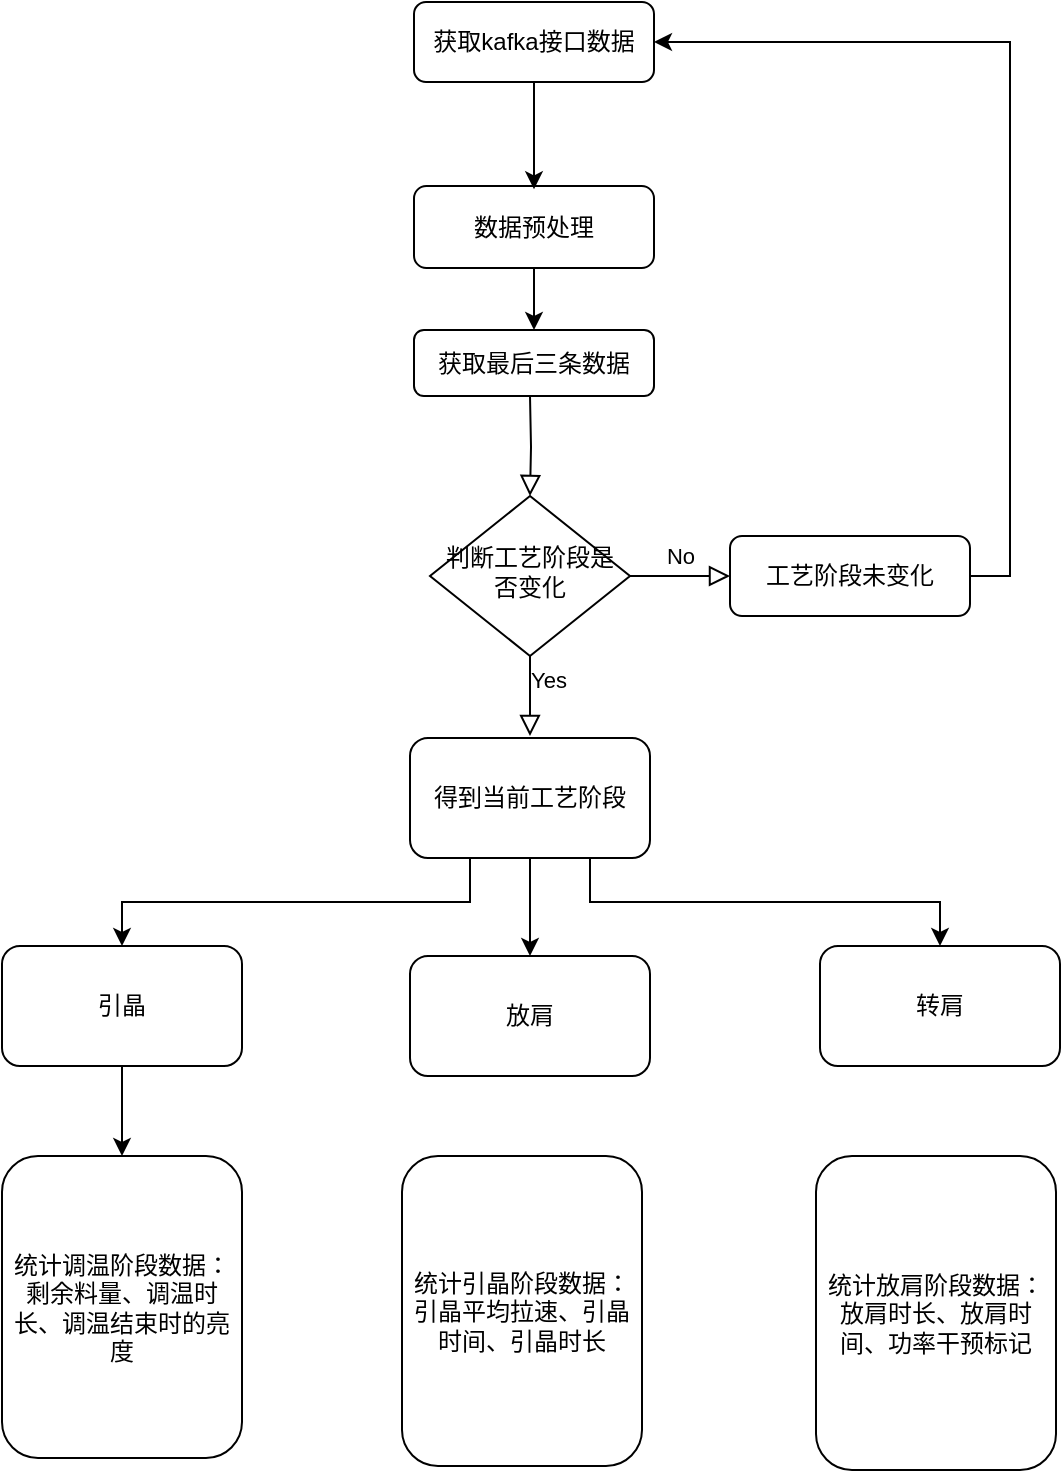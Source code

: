 <mxfile version="24.2.5" type="github">
  <diagram id="C5RBs43oDa-KdzZeNtuy" name="Page-1">
    <mxGraphModel dx="1194" dy="820" grid="0" gridSize="10" guides="1" tooltips="1" connect="1" arrows="1" fold="1" page="0" pageScale="1" pageWidth="827" pageHeight="1169" math="0" shadow="0">
      <root>
        <mxCell id="WIyWlLk6GJQsqaUBKTNV-0" />
        <mxCell id="WIyWlLk6GJQsqaUBKTNV-1" parent="WIyWlLk6GJQsqaUBKTNV-0" />
        <mxCell id="WIyWlLk6GJQsqaUBKTNV-2" value="" style="rounded=0;html=1;jettySize=auto;orthogonalLoop=1;fontSize=11;endArrow=block;endFill=0;endSize=8;strokeWidth=1;shadow=0;labelBackgroundColor=none;edgeStyle=orthogonalEdgeStyle;" parent="WIyWlLk6GJQsqaUBKTNV-1" target="WIyWlLk6GJQsqaUBKTNV-6" edge="1">
          <mxGeometry relative="1" as="geometry">
            <mxPoint x="220" y="120" as="sourcePoint" />
          </mxGeometry>
        </mxCell>
        <mxCell id="WIyWlLk6GJQsqaUBKTNV-4" value="Yes" style="rounded=0;html=1;jettySize=auto;orthogonalLoop=1;fontSize=11;endArrow=block;endFill=0;endSize=8;strokeWidth=1;shadow=0;labelBackgroundColor=none;edgeStyle=orthogonalEdgeStyle;" parent="WIyWlLk6GJQsqaUBKTNV-1" source="WIyWlLk6GJQsqaUBKTNV-6" edge="1">
          <mxGeometry x="-0.407" y="9" relative="1" as="geometry">
            <mxPoint as="offset" />
            <mxPoint x="220" y="290" as="targetPoint" />
          </mxGeometry>
        </mxCell>
        <mxCell id="WIyWlLk6GJQsqaUBKTNV-5" value="No" style="edgeStyle=orthogonalEdgeStyle;rounded=0;html=1;jettySize=auto;orthogonalLoop=1;fontSize=11;endArrow=block;endFill=0;endSize=8;strokeWidth=1;shadow=0;labelBackgroundColor=none;" parent="WIyWlLk6GJQsqaUBKTNV-1" source="WIyWlLk6GJQsqaUBKTNV-6" target="WIyWlLk6GJQsqaUBKTNV-7" edge="1">
          <mxGeometry y="10" relative="1" as="geometry">
            <mxPoint as="offset" />
          </mxGeometry>
        </mxCell>
        <mxCell id="WIyWlLk6GJQsqaUBKTNV-6" value="判断工艺阶段是否变化" style="rhombus;whiteSpace=wrap;html=1;shadow=0;fontFamily=Helvetica;fontSize=12;align=center;strokeWidth=1;spacing=6;spacingTop=-4;" parent="WIyWlLk6GJQsqaUBKTNV-1" vertex="1">
          <mxGeometry x="170" y="170" width="100" height="80" as="geometry" />
        </mxCell>
        <mxCell id="XBTfPMOrWh-o7naQ7V93-5" style="edgeStyle=orthogonalEdgeStyle;rounded=0;orthogonalLoop=1;jettySize=auto;html=1;exitX=1;exitY=0.5;exitDx=0;exitDy=0;entryX=1;entryY=0.5;entryDx=0;entryDy=0;" edge="1" parent="WIyWlLk6GJQsqaUBKTNV-1" source="WIyWlLk6GJQsqaUBKTNV-7" target="XBTfPMOrWh-o7naQ7V93-1">
          <mxGeometry relative="1" as="geometry" />
        </mxCell>
        <mxCell id="WIyWlLk6GJQsqaUBKTNV-7" value="工艺阶段未变化" style="rounded=1;whiteSpace=wrap;html=1;fontSize=12;glass=0;strokeWidth=1;shadow=0;" parent="WIyWlLk6GJQsqaUBKTNV-1" vertex="1">
          <mxGeometry x="320" y="190" width="120" height="40" as="geometry" />
        </mxCell>
        <mxCell id="XBTfPMOrWh-o7naQ7V93-4" style="edgeStyle=orthogonalEdgeStyle;rounded=0;orthogonalLoop=1;jettySize=auto;html=1;exitX=0.5;exitY=1;exitDx=0;exitDy=0;" edge="1" parent="WIyWlLk6GJQsqaUBKTNV-1" source="XBTfPMOrWh-o7naQ7V93-0" target="XBTfPMOrWh-o7naQ7V93-3">
          <mxGeometry relative="1" as="geometry" />
        </mxCell>
        <mxCell id="XBTfPMOrWh-o7naQ7V93-0" value="数据预处理" style="rounded=1;whiteSpace=wrap;html=1;" vertex="1" parent="WIyWlLk6GJQsqaUBKTNV-1">
          <mxGeometry x="162" y="15" width="120" height="41" as="geometry" />
        </mxCell>
        <mxCell id="XBTfPMOrWh-o7naQ7V93-2" style="edgeStyle=orthogonalEdgeStyle;rounded=0;orthogonalLoop=1;jettySize=auto;html=1;exitX=0.5;exitY=1;exitDx=0;exitDy=0;" edge="1" parent="WIyWlLk6GJQsqaUBKTNV-1" source="XBTfPMOrWh-o7naQ7V93-1">
          <mxGeometry relative="1" as="geometry">
            <mxPoint x="222" y="16.667" as="targetPoint" />
          </mxGeometry>
        </mxCell>
        <mxCell id="XBTfPMOrWh-o7naQ7V93-1" value="获取kafka接口数据" style="rounded=1;whiteSpace=wrap;html=1;fontSize=12;glass=0;strokeWidth=1;shadow=0;" vertex="1" parent="WIyWlLk6GJQsqaUBKTNV-1">
          <mxGeometry x="162" y="-77" width="120" height="40" as="geometry" />
        </mxCell>
        <mxCell id="XBTfPMOrWh-o7naQ7V93-3" value="获取最后三条数据" style="rounded=1;whiteSpace=wrap;html=1;" vertex="1" parent="WIyWlLk6GJQsqaUBKTNV-1">
          <mxGeometry x="162" y="87" width="120" height="33" as="geometry" />
        </mxCell>
        <mxCell id="XBTfPMOrWh-o7naQ7V93-10" style="edgeStyle=orthogonalEdgeStyle;rounded=0;orthogonalLoop=1;jettySize=auto;html=1;exitX=0.25;exitY=1;exitDx=0;exitDy=0;" edge="1" parent="WIyWlLk6GJQsqaUBKTNV-1" source="XBTfPMOrWh-o7naQ7V93-6" target="XBTfPMOrWh-o7naQ7V93-7">
          <mxGeometry relative="1" as="geometry" />
        </mxCell>
        <mxCell id="XBTfPMOrWh-o7naQ7V93-11" style="edgeStyle=orthogonalEdgeStyle;rounded=0;orthogonalLoop=1;jettySize=auto;html=1;exitX=0.5;exitY=1;exitDx=0;exitDy=0;entryX=0.5;entryY=0;entryDx=0;entryDy=0;" edge="1" parent="WIyWlLk6GJQsqaUBKTNV-1" source="XBTfPMOrWh-o7naQ7V93-6" target="XBTfPMOrWh-o7naQ7V93-8">
          <mxGeometry relative="1" as="geometry" />
        </mxCell>
        <mxCell id="XBTfPMOrWh-o7naQ7V93-12" style="edgeStyle=orthogonalEdgeStyle;rounded=0;orthogonalLoop=1;jettySize=auto;html=1;exitX=0.75;exitY=1;exitDx=0;exitDy=0;entryX=0.5;entryY=0;entryDx=0;entryDy=0;" edge="1" parent="WIyWlLk6GJQsqaUBKTNV-1" source="XBTfPMOrWh-o7naQ7V93-6" target="XBTfPMOrWh-o7naQ7V93-9">
          <mxGeometry relative="1" as="geometry" />
        </mxCell>
        <mxCell id="XBTfPMOrWh-o7naQ7V93-6" value="得到当前工艺阶段" style="rounded=1;whiteSpace=wrap;html=1;" vertex="1" parent="WIyWlLk6GJQsqaUBKTNV-1">
          <mxGeometry x="160" y="291" width="120" height="60" as="geometry" />
        </mxCell>
        <mxCell id="XBTfPMOrWh-o7naQ7V93-13" style="edgeStyle=orthogonalEdgeStyle;rounded=0;orthogonalLoop=1;jettySize=auto;html=1;exitX=0.5;exitY=1;exitDx=0;exitDy=0;" edge="1" parent="WIyWlLk6GJQsqaUBKTNV-1" source="XBTfPMOrWh-o7naQ7V93-7">
          <mxGeometry relative="1" as="geometry">
            <mxPoint x="16" y="500.0" as="targetPoint" />
          </mxGeometry>
        </mxCell>
        <mxCell id="XBTfPMOrWh-o7naQ7V93-7" value="引晶" style="rounded=1;whiteSpace=wrap;html=1;" vertex="1" parent="WIyWlLk6GJQsqaUBKTNV-1">
          <mxGeometry x="-44" y="395" width="120" height="60" as="geometry" />
        </mxCell>
        <mxCell id="XBTfPMOrWh-o7naQ7V93-8" value="放肩" style="rounded=1;whiteSpace=wrap;html=1;" vertex="1" parent="WIyWlLk6GJQsqaUBKTNV-1">
          <mxGeometry x="160" y="400" width="120" height="60" as="geometry" />
        </mxCell>
        <mxCell id="XBTfPMOrWh-o7naQ7V93-9" value="转肩" style="rounded=1;whiteSpace=wrap;html=1;" vertex="1" parent="WIyWlLk6GJQsqaUBKTNV-1">
          <mxGeometry x="365" y="395" width="120" height="60" as="geometry" />
        </mxCell>
        <mxCell id="XBTfPMOrWh-o7naQ7V93-14" value="统计调温阶段数据：剩余料量、调温时长、调温结束时的亮度" style="rounded=1;whiteSpace=wrap;html=1;" vertex="1" parent="WIyWlLk6GJQsqaUBKTNV-1">
          <mxGeometry x="-44" y="500" width="120" height="151" as="geometry" />
        </mxCell>
        <mxCell id="XBTfPMOrWh-o7naQ7V93-15" value="统计引晶阶段数据：&lt;div&gt;引晶平均拉速、引晶时间、引晶时长&lt;/div&gt;" style="rounded=1;whiteSpace=wrap;html=1;" vertex="1" parent="WIyWlLk6GJQsqaUBKTNV-1">
          <mxGeometry x="156" y="500" width="120" height="155" as="geometry" />
        </mxCell>
        <mxCell id="XBTfPMOrWh-o7naQ7V93-16" value="统计放肩阶段数据：&lt;div&gt;放肩时长、放肩时间、功率干预标记&lt;/div&gt;" style="rounded=1;whiteSpace=wrap;html=1;" vertex="1" parent="WIyWlLk6GJQsqaUBKTNV-1">
          <mxGeometry x="363" y="500" width="120" height="157" as="geometry" />
        </mxCell>
      </root>
    </mxGraphModel>
  </diagram>
</mxfile>
